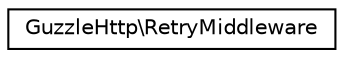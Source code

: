 digraph "Graphical Class Hierarchy"
{
  edge [fontname="Helvetica",fontsize="10",labelfontname="Helvetica",labelfontsize="10"];
  node [fontname="Helvetica",fontsize="10",shape=record];
  rankdir="LR";
  Node0 [label="GuzzleHttp\\RetryMiddleware",height=0.2,width=0.4,color="black", fillcolor="white", style="filled",URL="$classGuzzleHttp_1_1RetryMiddleware.html"];
}
